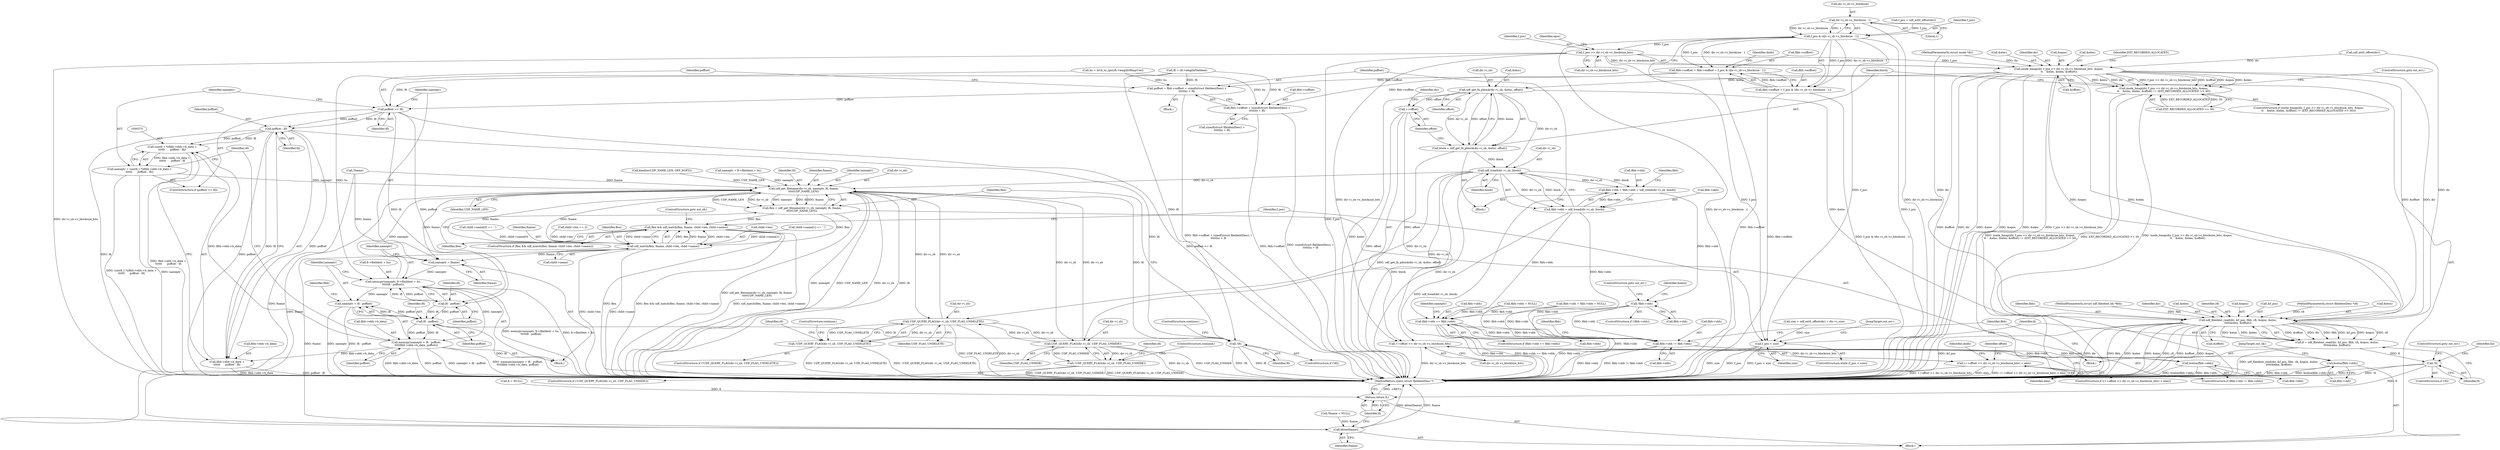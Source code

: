 digraph "0_linux_0e5cc9a40ada6046e6bc3bdfcd0c0d7e4b706b14_0@pointer" {
"1000186" [label="(Call,dir->i_sb->s_blocksize - 1)"];
"1000184" [label="(Call,f_pos & (dir->i_sb->s_blocksize - 1))"];
"1000176" [label="(Call,fibh->soffset = fibh->eoffset = f_pos & (dir->i_sb->s_blocksize - 1))"];
"1000356" [label="(Call,poffset = fibh->soffset + sizeof(struct fileIdentDesc) +\n\t\t\t\t\tliu + lfi)"];
"1000369" [label="(Call,poffset >= lfi)"];
"1000382" [label="(Call,poffset - lfi)"];
"1000374" [label="(Call,(uint8_t *)(fibh->ebh->b_data +\n\t\t\t\t\t\t      poffset - lfi))"];
"1000372" [label="(Call,nameptr = (uint8_t *)(fibh->ebh->b_data +\n\t\t\t\t\t\t      poffset - lfi))"];
"1000461" [label="(Call,udf_get_filename(dir->i_sb, nameptr, lfi, fname,\n\t\t\t\t\tUDF_NAME_LEN))"];
"1000387" [label="(Call,nameptr = fname)"];
"1000390" [label="(Call,memcpy(nameptr, fi->fileIdent + liu,\n\t\t\t\t\tlfi - poffset))"];
"1000400" [label="(Call,memcpy(nameptr + lfi - poffset,\n\t\t\t\t\tfibh->ebh->b_data, poffset))"];
"1000376" [label="(Call,fibh->ebh->b_data +\n\t\t\t\t\t\t      poffset - lfi)"];
"1000401" [label="(Call,nameptr + lfi - poffset)"];
"1000423" [label="(Call,UDF_QUERY_FLAG(dir->i_sb, UDF_FLAG_UNDELETE))"];
"1000422" [label="(Call,!UDF_QUERY_FLAG(dir->i_sb, UDF_FLAG_UNDELETE))"];
"1000440" [label="(Call,UDF_QUERY_FLAG(dir->i_sb, UDF_FLAG_UNHIDE))"];
"1000439" [label="(Call,!UDF_QUERY_FLAG(dir->i_sb, UDF_FLAG_UNHIDE))"];
"1000459" [label="(Call,flen = udf_get_filename(dir->i_sb, nameptr, lfi, fname,\n\t\t\t\t\tUDF_NAME_LEN))"];
"1000470" [label="(Call,flen && udf_match(flen, fname, child->len, child->name))"];
"1000472" [label="(Call,udf_match(flen, fname, child->len, child->name))"];
"1000507" [label="(Call,kfree(fname))"];
"1000456" [label="(Call,!lfi)"];
"1000397" [label="(Call,lfi - poffset)"];
"1000403" [label="(Call,lfi - poffset)"];
"1000358" [label="(Call,fibh->soffset + sizeof(struct fileIdentDesc) +\n\t\t\t\t\tliu + lfi)"];
"1000180" [label="(Call,fibh->eoffset = f_pos & (dir->i_sb->s_blocksize - 1))"];
"1000204" [label="(Call,f_pos >> dir->i_sb->s_blocksize_bits)"];
"1000202" [label="(Call,inode_bmap(dir, f_pos >> dir->i_sb->s_blocksize_bits, &epos,\n\t\t    &eloc, &elen, &offset))"];
"1000201" [label="(Call,inode_bmap(dir, f_pos >> dir->i_sb->s_blocksize_bits, &epos,\n\t\t    &eloc, &elen, &offset) != (EXT_RECORDED_ALLOCATED >> 30))"];
"1000225" [label="(Call,udf_get_lb_pblock(dir->i_sb, &eloc, offset))"];
"1000223" [label="(Call,block = udf_get_lb_pblock(dir->i_sb, &eloc, offset))"];
"1000281" [label="(Call,udf_tread(dir->i_sb, block))"];
"1000273" [label="(Call,fibh->sbh = fibh->ebh = udf_tread(dir->i_sb, block))"];
"1000287" [label="(Call,!fibh->sbh)"];
"1000338" [label="(Call,fibh->sbh == fibh->ebh)"];
"1000487" [label="(Call,fibh->sbh != fibh->ebh)"];
"1000494" [label="(Call,brelse(fibh->ebh))"];
"1000498" [label="(Call,brelse(fibh->sbh))"];
"1000277" [label="(Call,fibh->ebh = udf_tread(dir->i_sb, block))"];
"1000235" [label="(Call,++offset)"];
"1000234" [label="(Call,++offset << dir->i_sb->s_blocksize_bits)"];
"1000233" [label="(Call,(++offset << dir->i_sb->s_blocksize_bits) < elen)"];
"1000308" [label="(Call,udf_fileident_read(dir, &f_pos, fibh, cfi, &epos, &eloc,\n\t\t\t\t\t&elen, &offset))"];
"1000306" [label="(Call,fi = udf_fileident_read(dir, &f_pos, fibh, cfi, &epos, &eloc,\n\t\t\t\t\t&elen, &offset))"];
"1000323" [label="(Call,!fi)"];
"1000509" [label="(Return,return fi;)"];
"1000302" [label="(Call,f_pos < size)"];
"1000423" [label="(Call,UDF_QUERY_FLAG(dir->i_sb, UDF_FLAG_UNDELETE))"];
"1000135" [label="(Call,child->len == 2)"];
"1000219" [label="(Call,EXT_RECORDED_ALLOCATED >> 30)"];
"1000274" [label="(Call,fibh->sbh)"];
"1000357" [label="(Identifier,poffset)"];
"1000163" [label="(Call,f_pos = udf_ext0_offset(dir))"];
"1000461" [label="(Call,udf_get_filename(dir->i_sb, nameptr, lfi, fname,\n\t\t\t\t\tUDF_NAME_LEN))"];
"1000422" [label="(Call,!UDF_QUERY_FLAG(dir->i_sb, UDF_FLAG_UNDELETE))"];
"1000478" [label="(Call,child->name)"];
"1000371" [label="(Identifier,lfi)"];
"1000384" [label="(Identifier,lfi)"];
"1000392" [label="(Call,fi->fileIdent + liu)"];
"1000482" [label="(JumpTarget,out_err:)"];
"1000320" [label="(Call,&offset)"];
"1000303" [label="(Identifier,f_pos)"];
"1000213" [label="(Call,&eloc)"];
"1000176" [label="(Call,fibh->soffset = fibh->eoffset = f_pos & (dir->i_sb->s_blocksize - 1))"];
"1000406" [label="(Call,fibh->ebh->b_data)"];
"1000199" [label="(Block,)"];
"1000498" [label="(Call,brelse(fibh->sbh))"];
"1000232" [label="(ControlStructure,if ((++offset << dir->i_sb->s_blocksize_bits) < elen))"];
"1000192" [label="(Literal,1)"];
"1000229" [label="(Call,&eloc)"];
"1000291" [label="(ControlStructure,goto out_err;)"];
"1000165" [label="(Call,udf_ext0_offset(dir))"];
"1000377" [label="(Call,fibh->ebh->b_data)"];
"1000473" [label="(Identifier,flen)"];
"1000281" [label="(Call,udf_tread(dir->i_sb, block))"];
"1000439" [label="(Call,!UDF_QUERY_FLAG(dir->i_sb, UDF_FLAG_UNHIDE))"];
"1000196" [label="(Identifier,dinfo)"];
"1000391" [label="(Identifier,nameptr)"];
"1000304" [label="(Identifier,size)"];
"1000440" [label="(Call,UDF_QUERY_FLAG(dir->i_sb, UDF_FLAG_UNHIDE))"];
"1000390" [label="(Call,memcpy(nameptr, fi->fileIdent + liu,\n\t\t\t\t\tlfi - poffset))"];
"1000471" [label="(Identifier,flen)"];
"1000398" [label="(Identifier,lfi)"];
"1000282" [label="(Call,dir->i_sb)"];
"1000239" [label="(Identifier,dir)"];
"1000312" [label="(Identifier,fibh)"];
"1000278" [label="(Call,fibh->ebh)"];
"1000469" [label="(ControlStructure,if (flen && udf_match(flen, fname, child->len, child->name)))"];
"1000222" [label="(ControlStructure,goto out_err;)"];
"1000369" [label="(Call,poffset >= lfi)"];
"1000186" [label="(Call,dir->i_sb->s_blocksize - 1)"];
"1000487" [label="(Call,fibh->sbh != fibh->ebh)"];
"1000327" [label="(Identifier,liu)"];
"1000438" [label="(ControlStructure,if (!UDF_QUERY_FLAG(dir->i_sb, UDF_FLAG_UNHIDE)))"];
"1000212" [label="(Identifier,epos)"];
"1000356" [label="(Call,poffset = fibh->soffset + sizeof(struct fileIdentDesc) +\n\t\t\t\t\tliu + lfi)"];
"1000508" [label="(Identifier,fname)"];
"1000495" [label="(Call,fibh->ebh)"];
"1000306" [label="(Call,fi = udf_fileident_read(dir, &f_pos, fibh, cfi, &epos, &eloc,\n\t\t\t\t\t&elen, &offset))"];
"1000293" [label="(Identifier,fname)"];
"1000185" [label="(Identifier,f_pos)"];
"1000382" [label="(Call,poffset - lfi)"];
"1000374" [label="(Call,(uint8_t *)(fibh->ebh->b_data +\n\t\t\t\t\t\t      poffset - lfi))"];
"1000104" [label="(MethodParameterIn,struct udf_fileident_bh *fibh)"];
"1000373" [label="(Identifier,nameptr)"];
"1000288" [label="(Call,fibh->sbh)"];
"1000475" [label="(Call,child->len)"];
"1000294" [label="(Call,kmalloc(UDF_NAME_LEN, GFP_NOFS))"];
"1000177" [label="(Call,fibh->soffset)"];
"1000376" [label="(Call,fibh->ebh->b_data +\n\t\t\t\t\t\t      poffset - lfi)"];
"1000277" [label="(Call,fibh->ebh = udf_tread(dir->i_sb, block))"];
"1000499" [label="(Call,fibh->sbh)"];
"1000286" [label="(ControlStructure,if (!fibh->sbh))"];
"1000148" [label="(Call,child->name[1] == '.')"];
"1000203" [label="(Identifier,dir)"];
"1000211" [label="(Call,&epos)"];
"1000339" [label="(Call,fibh->sbh)"];
"1000236" [label="(Identifier,offset)"];
"1000309" [label="(Identifier,dir)"];
"1000456" [label="(Call,!lfi)"];
"1000167" [label="(Call,fibh->sbh = fibh->ebh = NULL)"];
"1000468" [label="(Identifier,UDF_NAME_LEN)"];
"1000205" [label="(Identifier,f_pos)"];
"1000318" [label="(Call,&elen)"];
"1000510" [label="(Identifier,fi)"];
"1000323" [label="(Call,!fi)"];
"1000427" [label="(Identifier,UDF_FLAG_UNDELETE)"];
"1000184" [label="(Call,f_pos & (dir->i_sb->s_blocksize - 1))"];
"1000411" [label="(Identifier,poffset)"];
"1000307" [label="(Identifier,fi)"];
"1000359" [label="(Call,fibh->soffset)"];
"1000346" [label="(Call,nameptr = fi->fileIdent + liu)"];
"1000141" [label="(Call,child->name[0] == '.')"];
"1000233" [label="(Call,(++offset << dir->i_sb->s_blocksize_bits) < elen)"];
"1000399" [label="(Identifier,poffset)"];
"1000313" [label="(Identifier,cfi)"];
"1000287" [label="(Call,!fibh->sbh)"];
"1000488" [label="(Call,fibh->sbh)"];
"1000332" [label="(Call,lfi = cfi->lengthFileIdent)"];
"1000235" [label="(Call,++offset)"];
"1000237" [label="(Call,dir->i_sb->s_blocksize_bits)"];
"1000421" [label="(ControlStructure,if (!UDF_QUERY_FLAG(dir->i_sb, UDF_FLAG_UNDELETE)))"];
"1000298" [label="(Call,!fname)"];
"1000483" [label="(Call,fi = NULL)"];
"1000474" [label="(Identifier,fname)"];
"1000231" [label="(Identifier,offset)"];
"1000387" [label="(Call,nameptr = fname)"];
"1000342" [label="(Call,fibh->ebh)"];
"1000217" [label="(Call,&offset)"];
"1000354" [label="(Block,)"];
"1000507" [label="(Call,kfree(fname))"];
"1000403" [label="(Call,lfi - poffset)"];
"1000224" [label="(Identifier,block)"];
"1000401" [label="(Call,nameptr + lfi - poffset)"];
"1000324" [label="(Identifier,fi)"];
"1000470" [label="(Call,flen && udf_match(flen, fname, child->len, child->name))"];
"1000457" [label="(Identifier,lfi)"];
"1000494" [label="(Call,brelse(fibh->ebh))"];
"1000370" [label="(Identifier,poffset)"];
"1000302" [label="(Call,f_pos < size)"];
"1000225" [label="(Call,udf_get_lb_pblock(dir->i_sb, &eloc, offset))"];
"1000187" [label="(Call,dir->i_sb->s_blocksize)"];
"1000215" [label="(Call,&elen)"];
"1000115" [label="(Call,*fname = NULL)"];
"1000424" [label="(Call,dir->i_sb)"];
"1000481" [label="(ControlStructure,goto out_ok;)"];
"1000201" [label="(Call,inode_bmap(dir, f_pos >> dir->i_sb->s_blocksize_bits, &epos,\n\t\t    &eloc, &elen, &offset) != (EXT_RECORDED_ALLOCATED >> 30))"];
"1000496" [label="(Identifier,fibh)"];
"1000247" [label="(Identifier,dinfo)"];
"1000450" [label="(Identifier,cfi)"];
"1000458" [label="(ControlStructure,continue;)"];
"1000358" [label="(Call,fibh->soffset + sizeof(struct fileIdentDesc) +\n\t\t\t\t\tliu + lfi)"];
"1000445" [label="(ControlStructure,continue;)"];
"1000181" [label="(Call,fibh->eoffset)"];
"1000200" [label="(ControlStructure,if (inode_bmap(dir, f_pos >> dir->i_sb->s_blocksize_bits, &epos,\n\t\t    &eloc, &elen, &offset) != (EXT_RECORDED_ALLOCATED >> 30)))"];
"1000314" [label="(Call,&epos)"];
"1000338" [label="(Call,fibh->sbh == fibh->ebh)"];
"1000472" [label="(Call,udf_match(flen, fname, child->len, child->name))"];
"1000322" [label="(ControlStructure,if (!fi))"];
"1000206" [label="(Call,dir->i_sb->s_blocksize_bits)"];
"1000310" [label="(Call,&f_pos)"];
"1000466" [label="(Identifier,lfi)"];
"1000467" [label="(Identifier,fname)"];
"1000220" [label="(Identifier,EXT_RECORDED_ALLOCATED)"];
"1000325" [label="(ControlStructure,goto out_err;)"];
"1000180" [label="(Call,fibh->eoffset = f_pos & (dir->i_sb->s_blocksize - 1))"];
"1000223" [label="(Call,block = udf_get_lb_pblock(dir->i_sb, &eloc, offset))"];
"1000509" [label="(Return,return fi;)"];
"1000460" [label="(Identifier,flen)"];
"1000234" [label="(Call,++offset << dir->i_sb->s_blocksize_bits)"];
"1000388" [label="(Identifier,nameptr)"];
"1000202" [label="(Call,inode_bmap(dir, f_pos >> dir->i_sb->s_blocksize_bits, &epos,\n\t\t    &eloc, &elen, &offset))"];
"1000486" [label="(ControlStructure,if (fibh->sbh != fibh->ebh))"];
"1000459" [label="(Call,flen = udf_get_filename(dir->i_sb, nameptr, lfi, fname,\n\t\t\t\t\tUDF_NAME_LEN))"];
"1000491" [label="(Call,fibh->ebh)"];
"1000397" [label="(Call,lfi - poffset)"];
"1000273" [label="(Call,fibh->sbh = fibh->ebh = udf_tread(dir->i_sb, block))"];
"1000326" [label="(Call,liu = le16_to_cpu(cfi->lengthOfImpUse))"];
"1000386" [label="(Block,)"];
"1000433" [label="(Identifier,cfi)"];
"1000155" [label="(Call,size = udf_ext0_offset(dir) + dir->i_size)"];
"1000271" [label="(Identifier,offset)"];
"1000416" [label="(Identifier,cfi)"];
"1000465" [label="(Identifier,nameptr)"];
"1000204" [label="(Call,f_pos >> dir->i_sb->s_blocksize_bits)"];
"1000500" [label="(Identifier,fibh)"];
"1000402" [label="(Identifier,nameptr)"];
"1000444" [label="(Identifier,UDF_FLAG_UNHIDE)"];
"1000383" [label="(Identifier,poffset)"];
"1000242" [label="(Identifier,elen)"];
"1000511" [label="(MethodReturn,static struct fileIdentDesc *)"];
"1000502" [label="(JumpTarget,out_ok:)"];
"1000389" [label="(Identifier,fname)"];
"1000102" [label="(MethodParameterIn,struct inode *dir)"];
"1000372" [label="(Call,nameptr = (uint8_t *)(fibh->ebh->b_data +\n\t\t\t\t\t\t      poffset - lfi))"];
"1000305" [label="(Block,)"];
"1000289" [label="(Identifier,fibh)"];
"1000404" [label="(Identifier,lfi)"];
"1000462" [label="(Call,dir->i_sb)"];
"1000428" [label="(ControlStructure,continue;)"];
"1000301" [label="(ControlStructure,while (f_pos < size))"];
"1000400" [label="(Call,memcpy(nameptr + lfi - poffset,\n\t\t\t\t\tfibh->ebh->b_data, poffset))"];
"1000408" [label="(Identifier,fibh)"];
"1000308" [label="(Call,udf_fileident_read(dir, &f_pos, fibh, cfi, &epos, &eloc,\n\t\t\t\t\t&elen, &offset))"];
"1000337" [label="(ControlStructure,if (fibh->sbh == fibh->ebh))"];
"1000347" [label="(Identifier,nameptr)"];
"1000105" [label="(MethodParameterIn,struct fileIdentDesc *cfi)"];
"1000285" [label="(Identifier,block)"];
"1000316" [label="(Call,&eloc)"];
"1000106" [label="(Block,)"];
"1000226" [label="(Call,dir->i_sb)"];
"1000171" [label="(Call,fibh->ebh = NULL)"];
"1000362" [label="(Call,sizeof(struct fileIdentDesc) +\n\t\t\t\t\tliu + lfi)"];
"1000441" [label="(Call,dir->i_sb)"];
"1000368" [label="(ControlStructure,if (poffset >= lfi))"];
"1000455" [label="(ControlStructure,if (!lfi))"];
"1000405" [label="(Identifier,poffset)"];
"1000186" -> "1000184"  [label="AST: "];
"1000186" -> "1000192"  [label="CFG: "];
"1000187" -> "1000186"  [label="AST: "];
"1000192" -> "1000186"  [label="AST: "];
"1000184" -> "1000186"  [label="CFG: "];
"1000186" -> "1000511"  [label="DDG: dir->i_sb->s_blocksize"];
"1000186" -> "1000184"  [label="DDG: dir->i_sb->s_blocksize"];
"1000186" -> "1000184"  [label="DDG: 1"];
"1000184" -> "1000180"  [label="AST: "];
"1000185" -> "1000184"  [label="AST: "];
"1000180" -> "1000184"  [label="CFG: "];
"1000184" -> "1000511"  [label="DDG: dir->i_sb->s_blocksize - 1"];
"1000184" -> "1000511"  [label="DDG: f_pos"];
"1000184" -> "1000176"  [label="DDG: f_pos"];
"1000184" -> "1000176"  [label="DDG: dir->i_sb->s_blocksize - 1"];
"1000184" -> "1000180"  [label="DDG: f_pos"];
"1000184" -> "1000180"  [label="DDG: dir->i_sb->s_blocksize - 1"];
"1000163" -> "1000184"  [label="DDG: f_pos"];
"1000184" -> "1000204"  [label="DDG: f_pos"];
"1000184" -> "1000302"  [label="DDG: f_pos"];
"1000176" -> "1000106"  [label="AST: "];
"1000176" -> "1000180"  [label="CFG: "];
"1000177" -> "1000176"  [label="AST: "];
"1000180" -> "1000176"  [label="AST: "];
"1000196" -> "1000176"  [label="CFG: "];
"1000176" -> "1000511"  [label="DDG: fibh->soffset"];
"1000180" -> "1000176"  [label="DDG: fibh->eoffset"];
"1000176" -> "1000356"  [label="DDG: fibh->soffset"];
"1000176" -> "1000358"  [label="DDG: fibh->soffset"];
"1000356" -> "1000354"  [label="AST: "];
"1000356" -> "1000358"  [label="CFG: "];
"1000357" -> "1000356"  [label="AST: "];
"1000358" -> "1000356"  [label="AST: "];
"1000370" -> "1000356"  [label="CFG: "];
"1000356" -> "1000511"  [label="DDG: fibh->soffset + sizeof(struct fileIdentDesc) +\n\t\t\t\t\tliu + lfi"];
"1000326" -> "1000356"  [label="DDG: liu"];
"1000332" -> "1000356"  [label="DDG: lfi"];
"1000356" -> "1000369"  [label="DDG: poffset"];
"1000369" -> "1000368"  [label="AST: "];
"1000369" -> "1000371"  [label="CFG: "];
"1000370" -> "1000369"  [label="AST: "];
"1000371" -> "1000369"  [label="AST: "];
"1000373" -> "1000369"  [label="CFG: "];
"1000388" -> "1000369"  [label="CFG: "];
"1000369" -> "1000511"  [label="DDG: poffset >= lfi"];
"1000332" -> "1000369"  [label="DDG: lfi"];
"1000369" -> "1000382"  [label="DDG: poffset"];
"1000369" -> "1000382"  [label="DDG: lfi"];
"1000369" -> "1000397"  [label="DDG: lfi"];
"1000369" -> "1000397"  [label="DDG: poffset"];
"1000382" -> "1000376"  [label="AST: "];
"1000382" -> "1000384"  [label="CFG: "];
"1000383" -> "1000382"  [label="AST: "];
"1000384" -> "1000382"  [label="AST: "];
"1000376" -> "1000382"  [label="CFG: "];
"1000382" -> "1000511"  [label="DDG: poffset"];
"1000382" -> "1000511"  [label="DDG: lfi"];
"1000382" -> "1000374"  [label="DDG: poffset"];
"1000382" -> "1000374"  [label="DDG: lfi"];
"1000382" -> "1000376"  [label="DDG: poffset"];
"1000382" -> "1000376"  [label="DDG: lfi"];
"1000382" -> "1000456"  [label="DDG: lfi"];
"1000374" -> "1000372"  [label="AST: "];
"1000374" -> "1000376"  [label="CFG: "];
"1000375" -> "1000374"  [label="AST: "];
"1000376" -> "1000374"  [label="AST: "];
"1000372" -> "1000374"  [label="CFG: "];
"1000374" -> "1000511"  [label="DDG: fibh->ebh->b_data +\n\t\t\t\t\t\t      poffset - lfi"];
"1000374" -> "1000372"  [label="DDG: fibh->ebh->b_data +\n\t\t\t\t\t\t      poffset - lfi"];
"1000400" -> "1000374"  [label="DDG: fibh->ebh->b_data"];
"1000372" -> "1000368"  [label="AST: "];
"1000373" -> "1000372"  [label="AST: "];
"1000416" -> "1000372"  [label="CFG: "];
"1000372" -> "1000511"  [label="DDG: nameptr"];
"1000372" -> "1000511"  [label="DDG: (uint8_t *)(fibh->ebh->b_data +\n\t\t\t\t\t\t      poffset - lfi)"];
"1000372" -> "1000461"  [label="DDG: nameptr"];
"1000461" -> "1000459"  [label="AST: "];
"1000461" -> "1000468"  [label="CFG: "];
"1000462" -> "1000461"  [label="AST: "];
"1000465" -> "1000461"  [label="AST: "];
"1000466" -> "1000461"  [label="AST: "];
"1000467" -> "1000461"  [label="AST: "];
"1000468" -> "1000461"  [label="AST: "];
"1000459" -> "1000461"  [label="CFG: "];
"1000461" -> "1000511"  [label="DDG: nameptr"];
"1000461" -> "1000511"  [label="DDG: UDF_NAME_LEN"];
"1000461" -> "1000511"  [label="DDG: dir->i_sb"];
"1000461" -> "1000511"  [label="DDG: lfi"];
"1000461" -> "1000387"  [label="DDG: fname"];
"1000461" -> "1000423"  [label="DDG: dir->i_sb"];
"1000461" -> "1000440"  [label="DDG: dir->i_sb"];
"1000461" -> "1000459"  [label="DDG: UDF_NAME_LEN"];
"1000461" -> "1000459"  [label="DDG: dir->i_sb"];
"1000461" -> "1000459"  [label="DDG: nameptr"];
"1000461" -> "1000459"  [label="DDG: lfi"];
"1000461" -> "1000459"  [label="DDG: fname"];
"1000281" -> "1000461"  [label="DDG: dir->i_sb"];
"1000423" -> "1000461"  [label="DDG: dir->i_sb"];
"1000440" -> "1000461"  [label="DDG: dir->i_sb"];
"1000346" -> "1000461"  [label="DDG: nameptr"];
"1000390" -> "1000461"  [label="DDG: nameptr"];
"1000456" -> "1000461"  [label="DDG: lfi"];
"1000298" -> "1000461"  [label="DDG: fname"];
"1000472" -> "1000461"  [label="DDG: fname"];
"1000294" -> "1000461"  [label="DDG: UDF_NAME_LEN"];
"1000461" -> "1000472"  [label="DDG: fname"];
"1000461" -> "1000507"  [label="DDG: fname"];
"1000387" -> "1000386"  [label="AST: "];
"1000387" -> "1000389"  [label="CFG: "];
"1000388" -> "1000387"  [label="AST: "];
"1000389" -> "1000387"  [label="AST: "];
"1000391" -> "1000387"  [label="CFG: "];
"1000298" -> "1000387"  [label="DDG: fname"];
"1000472" -> "1000387"  [label="DDG: fname"];
"1000387" -> "1000390"  [label="DDG: nameptr"];
"1000390" -> "1000386"  [label="AST: "];
"1000390" -> "1000397"  [label="CFG: "];
"1000391" -> "1000390"  [label="AST: "];
"1000392" -> "1000390"  [label="AST: "];
"1000397" -> "1000390"  [label="AST: "];
"1000402" -> "1000390"  [label="CFG: "];
"1000390" -> "1000511"  [label="DDG: fi->fileIdent + liu"];
"1000390" -> "1000511"  [label="DDG: memcpy(nameptr, fi->fileIdent + liu,\n\t\t\t\t\tlfi - poffset)"];
"1000326" -> "1000390"  [label="DDG: liu"];
"1000397" -> "1000390"  [label="DDG: lfi"];
"1000397" -> "1000390"  [label="DDG: poffset"];
"1000390" -> "1000400"  [label="DDG: nameptr"];
"1000390" -> "1000401"  [label="DDG: nameptr"];
"1000400" -> "1000386"  [label="AST: "];
"1000400" -> "1000411"  [label="CFG: "];
"1000401" -> "1000400"  [label="AST: "];
"1000406" -> "1000400"  [label="AST: "];
"1000411" -> "1000400"  [label="AST: "];
"1000416" -> "1000400"  [label="CFG: "];
"1000400" -> "1000511"  [label="DDG: poffset"];
"1000400" -> "1000511"  [label="DDG: nameptr + lfi - poffset"];
"1000400" -> "1000511"  [label="DDG: memcpy(nameptr + lfi - poffset,\n\t\t\t\t\tfibh->ebh->b_data, poffset)"];
"1000400" -> "1000511"  [label="DDG: fibh->ebh->b_data"];
"1000400" -> "1000376"  [label="DDG: fibh->ebh->b_data"];
"1000403" -> "1000400"  [label="DDG: lfi"];
"1000403" -> "1000400"  [label="DDG: poffset"];
"1000377" -> "1000376"  [label="AST: "];
"1000376" -> "1000511"  [label="DDG: fibh->ebh->b_data"];
"1000376" -> "1000511"  [label="DDG: poffset - lfi"];
"1000401" -> "1000403"  [label="CFG: "];
"1000402" -> "1000401"  [label="AST: "];
"1000403" -> "1000401"  [label="AST: "];
"1000408" -> "1000401"  [label="CFG: "];
"1000401" -> "1000511"  [label="DDG: nameptr"];
"1000401" -> "1000511"  [label="DDG: lfi - poffset"];
"1000403" -> "1000401"  [label="DDG: lfi"];
"1000403" -> "1000401"  [label="DDG: poffset"];
"1000423" -> "1000422"  [label="AST: "];
"1000423" -> "1000427"  [label="CFG: "];
"1000424" -> "1000423"  [label="AST: "];
"1000427" -> "1000423"  [label="AST: "];
"1000422" -> "1000423"  [label="CFG: "];
"1000423" -> "1000511"  [label="DDG: UDF_FLAG_UNDELETE"];
"1000423" -> "1000511"  [label="DDG: dir->i_sb"];
"1000423" -> "1000422"  [label="DDG: dir->i_sb"];
"1000423" -> "1000422"  [label="DDG: UDF_FLAG_UNDELETE"];
"1000281" -> "1000423"  [label="DDG: dir->i_sb"];
"1000440" -> "1000423"  [label="DDG: dir->i_sb"];
"1000423" -> "1000440"  [label="DDG: dir->i_sb"];
"1000422" -> "1000421"  [label="AST: "];
"1000428" -> "1000422"  [label="CFG: "];
"1000433" -> "1000422"  [label="CFG: "];
"1000422" -> "1000511"  [label="DDG: UDF_QUERY_FLAG(dir->i_sb, UDF_FLAG_UNDELETE)"];
"1000422" -> "1000511"  [label="DDG: !UDF_QUERY_FLAG(dir->i_sb, UDF_FLAG_UNDELETE)"];
"1000440" -> "1000439"  [label="AST: "];
"1000440" -> "1000444"  [label="CFG: "];
"1000441" -> "1000440"  [label="AST: "];
"1000444" -> "1000440"  [label="AST: "];
"1000439" -> "1000440"  [label="CFG: "];
"1000440" -> "1000511"  [label="DDG: dir->i_sb"];
"1000440" -> "1000511"  [label="DDG: UDF_FLAG_UNHIDE"];
"1000440" -> "1000439"  [label="DDG: dir->i_sb"];
"1000440" -> "1000439"  [label="DDG: UDF_FLAG_UNHIDE"];
"1000281" -> "1000440"  [label="DDG: dir->i_sb"];
"1000439" -> "1000438"  [label="AST: "];
"1000445" -> "1000439"  [label="CFG: "];
"1000450" -> "1000439"  [label="CFG: "];
"1000439" -> "1000511"  [label="DDG: UDF_QUERY_FLAG(dir->i_sb, UDF_FLAG_UNHIDE)"];
"1000439" -> "1000511"  [label="DDG: !UDF_QUERY_FLAG(dir->i_sb, UDF_FLAG_UNHIDE)"];
"1000459" -> "1000305"  [label="AST: "];
"1000460" -> "1000459"  [label="AST: "];
"1000471" -> "1000459"  [label="CFG: "];
"1000459" -> "1000511"  [label="DDG: udf_get_filename(dir->i_sb, nameptr, lfi, fname,\n\t\t\t\t\tUDF_NAME_LEN)"];
"1000459" -> "1000470"  [label="DDG: flen"];
"1000459" -> "1000472"  [label="DDG: flen"];
"1000470" -> "1000469"  [label="AST: "];
"1000470" -> "1000471"  [label="CFG: "];
"1000470" -> "1000472"  [label="CFG: "];
"1000471" -> "1000470"  [label="AST: "];
"1000472" -> "1000470"  [label="AST: "];
"1000303" -> "1000470"  [label="CFG: "];
"1000481" -> "1000470"  [label="CFG: "];
"1000470" -> "1000511"  [label="DDG: udf_match(flen, fname, child->len, child->name)"];
"1000470" -> "1000511"  [label="DDG: flen"];
"1000470" -> "1000511"  [label="DDG: flen && udf_match(flen, fname, child->len, child->name)"];
"1000472" -> "1000470"  [label="DDG: flen"];
"1000472" -> "1000470"  [label="DDG: fname"];
"1000472" -> "1000470"  [label="DDG: child->len"];
"1000472" -> "1000470"  [label="DDG: child->name"];
"1000472" -> "1000478"  [label="CFG: "];
"1000473" -> "1000472"  [label="AST: "];
"1000474" -> "1000472"  [label="AST: "];
"1000475" -> "1000472"  [label="AST: "];
"1000478" -> "1000472"  [label="AST: "];
"1000472" -> "1000511"  [label="DDG: child->len"];
"1000472" -> "1000511"  [label="DDG: child->name"];
"1000135" -> "1000472"  [label="DDG: child->len"];
"1000141" -> "1000472"  [label="DDG: child->name[0]"];
"1000148" -> "1000472"  [label="DDG: child->name[1]"];
"1000472" -> "1000507"  [label="DDG: fname"];
"1000507" -> "1000106"  [label="AST: "];
"1000507" -> "1000508"  [label="CFG: "];
"1000508" -> "1000507"  [label="AST: "];
"1000510" -> "1000507"  [label="CFG: "];
"1000507" -> "1000511"  [label="DDG: kfree(fname)"];
"1000507" -> "1000511"  [label="DDG: fname"];
"1000298" -> "1000507"  [label="DDG: fname"];
"1000115" -> "1000507"  [label="DDG: fname"];
"1000456" -> "1000455"  [label="AST: "];
"1000456" -> "1000457"  [label="CFG: "];
"1000457" -> "1000456"  [label="AST: "];
"1000458" -> "1000456"  [label="CFG: "];
"1000460" -> "1000456"  [label="CFG: "];
"1000456" -> "1000511"  [label="DDG: lfi"];
"1000456" -> "1000511"  [label="DDG: !lfi"];
"1000332" -> "1000456"  [label="DDG: lfi"];
"1000403" -> "1000456"  [label="DDG: lfi"];
"1000397" -> "1000399"  [label="CFG: "];
"1000398" -> "1000397"  [label="AST: "];
"1000399" -> "1000397"  [label="AST: "];
"1000397" -> "1000403"  [label="DDG: lfi"];
"1000397" -> "1000403"  [label="DDG: poffset"];
"1000403" -> "1000405"  [label="CFG: "];
"1000404" -> "1000403"  [label="AST: "];
"1000405" -> "1000403"  [label="AST: "];
"1000403" -> "1000511"  [label="DDG: lfi"];
"1000358" -> "1000362"  [label="CFG: "];
"1000359" -> "1000358"  [label="AST: "];
"1000362" -> "1000358"  [label="AST: "];
"1000358" -> "1000511"  [label="DDG: sizeof(struct fileIdentDesc) +\n\t\t\t\t\tliu + lfi"];
"1000358" -> "1000511"  [label="DDG: fibh->soffset"];
"1000326" -> "1000358"  [label="DDG: liu"];
"1000332" -> "1000358"  [label="DDG: lfi"];
"1000181" -> "1000180"  [label="AST: "];
"1000180" -> "1000511"  [label="DDG: f_pos & (dir->i_sb->s_blocksize - 1)"];
"1000180" -> "1000511"  [label="DDG: fibh->eoffset"];
"1000204" -> "1000202"  [label="AST: "];
"1000204" -> "1000206"  [label="CFG: "];
"1000205" -> "1000204"  [label="AST: "];
"1000206" -> "1000204"  [label="AST: "];
"1000212" -> "1000204"  [label="CFG: "];
"1000204" -> "1000511"  [label="DDG: dir->i_sb->s_blocksize_bits"];
"1000204" -> "1000511"  [label="DDG: f_pos"];
"1000204" -> "1000202"  [label="DDG: f_pos"];
"1000204" -> "1000202"  [label="DDG: dir->i_sb->s_blocksize_bits"];
"1000204" -> "1000234"  [label="DDG: dir->i_sb->s_blocksize_bits"];
"1000204" -> "1000302"  [label="DDG: f_pos"];
"1000202" -> "1000201"  [label="AST: "];
"1000202" -> "1000217"  [label="CFG: "];
"1000203" -> "1000202"  [label="AST: "];
"1000211" -> "1000202"  [label="AST: "];
"1000213" -> "1000202"  [label="AST: "];
"1000215" -> "1000202"  [label="AST: "];
"1000217" -> "1000202"  [label="AST: "];
"1000220" -> "1000202"  [label="CFG: "];
"1000202" -> "1000511"  [label="DDG: &offset"];
"1000202" -> "1000511"  [label="DDG: dir"];
"1000202" -> "1000511"  [label="DDG: &eloc"];
"1000202" -> "1000511"  [label="DDG: &epos"];
"1000202" -> "1000511"  [label="DDG: &elen"];
"1000202" -> "1000511"  [label="DDG: f_pos >> dir->i_sb->s_blocksize_bits"];
"1000202" -> "1000201"  [label="DDG: f_pos >> dir->i_sb->s_blocksize_bits"];
"1000202" -> "1000201"  [label="DDG: &offset"];
"1000202" -> "1000201"  [label="DDG: &epos"];
"1000202" -> "1000201"  [label="DDG: &elen"];
"1000202" -> "1000201"  [label="DDG: &eloc"];
"1000202" -> "1000201"  [label="DDG: dir"];
"1000165" -> "1000202"  [label="DDG: dir"];
"1000102" -> "1000202"  [label="DDG: dir"];
"1000202" -> "1000225"  [label="DDG: &eloc"];
"1000202" -> "1000308"  [label="DDG: dir"];
"1000202" -> "1000308"  [label="DDG: &epos"];
"1000202" -> "1000308"  [label="DDG: &elen"];
"1000202" -> "1000308"  [label="DDG: &offset"];
"1000201" -> "1000200"  [label="AST: "];
"1000201" -> "1000219"  [label="CFG: "];
"1000219" -> "1000201"  [label="AST: "];
"1000222" -> "1000201"  [label="CFG: "];
"1000224" -> "1000201"  [label="CFG: "];
"1000201" -> "1000511"  [label="DDG: inode_bmap(dir, f_pos >> dir->i_sb->s_blocksize_bits, &epos,\n\t\t    &eloc, &elen, &offset) != (EXT_RECORDED_ALLOCATED >> 30)"];
"1000201" -> "1000511"  [label="DDG: EXT_RECORDED_ALLOCATED >> 30"];
"1000201" -> "1000511"  [label="DDG: inode_bmap(dir, f_pos >> dir->i_sb->s_blocksize_bits, &epos,\n\t\t    &eloc, &elen, &offset)"];
"1000219" -> "1000201"  [label="DDG: EXT_RECORDED_ALLOCATED"];
"1000219" -> "1000201"  [label="DDG: 30"];
"1000225" -> "1000223"  [label="AST: "];
"1000225" -> "1000231"  [label="CFG: "];
"1000226" -> "1000225"  [label="AST: "];
"1000229" -> "1000225"  [label="AST: "];
"1000231" -> "1000225"  [label="AST: "];
"1000223" -> "1000225"  [label="CFG: "];
"1000225" -> "1000511"  [label="DDG: &eloc"];
"1000225" -> "1000223"  [label="DDG: dir->i_sb"];
"1000225" -> "1000223"  [label="DDG: &eloc"];
"1000225" -> "1000223"  [label="DDG: offset"];
"1000225" -> "1000235"  [label="DDG: offset"];
"1000225" -> "1000281"  [label="DDG: dir->i_sb"];
"1000225" -> "1000308"  [label="DDG: &eloc"];
"1000223" -> "1000199"  [label="AST: "];
"1000224" -> "1000223"  [label="AST: "];
"1000236" -> "1000223"  [label="CFG: "];
"1000223" -> "1000511"  [label="DDG: udf_get_lb_pblock(dir->i_sb, &eloc, offset)"];
"1000223" -> "1000281"  [label="DDG: block"];
"1000281" -> "1000277"  [label="AST: "];
"1000281" -> "1000285"  [label="CFG: "];
"1000282" -> "1000281"  [label="AST: "];
"1000285" -> "1000281"  [label="AST: "];
"1000277" -> "1000281"  [label="CFG: "];
"1000281" -> "1000511"  [label="DDG: block"];
"1000281" -> "1000511"  [label="DDG: dir->i_sb"];
"1000281" -> "1000273"  [label="DDG: dir->i_sb"];
"1000281" -> "1000273"  [label="DDG: block"];
"1000281" -> "1000277"  [label="DDG: dir->i_sb"];
"1000281" -> "1000277"  [label="DDG: block"];
"1000273" -> "1000199"  [label="AST: "];
"1000273" -> "1000277"  [label="CFG: "];
"1000274" -> "1000273"  [label="AST: "];
"1000277" -> "1000273"  [label="AST: "];
"1000289" -> "1000273"  [label="CFG: "];
"1000277" -> "1000273"  [label="DDG: fibh->ebh"];
"1000273" -> "1000287"  [label="DDG: fibh->sbh"];
"1000287" -> "1000286"  [label="AST: "];
"1000287" -> "1000288"  [label="CFG: "];
"1000288" -> "1000287"  [label="AST: "];
"1000291" -> "1000287"  [label="CFG: "];
"1000293" -> "1000287"  [label="CFG: "];
"1000287" -> "1000511"  [label="DDG: !fibh->sbh"];
"1000287" -> "1000338"  [label="DDG: fibh->sbh"];
"1000287" -> "1000487"  [label="DDG: fibh->sbh"];
"1000338" -> "1000337"  [label="AST: "];
"1000338" -> "1000342"  [label="CFG: "];
"1000339" -> "1000338"  [label="AST: "];
"1000342" -> "1000338"  [label="AST: "];
"1000347" -> "1000338"  [label="CFG: "];
"1000357" -> "1000338"  [label="CFG: "];
"1000338" -> "1000511"  [label="DDG: fibh->sbh"];
"1000338" -> "1000511"  [label="DDG: fibh->sbh == fibh->ebh"];
"1000338" -> "1000511"  [label="DDG: fibh->ebh"];
"1000167" -> "1000338"  [label="DDG: fibh->sbh"];
"1000171" -> "1000338"  [label="DDG: fibh->ebh"];
"1000277" -> "1000338"  [label="DDG: fibh->ebh"];
"1000338" -> "1000487"  [label="DDG: fibh->sbh"];
"1000338" -> "1000487"  [label="DDG: fibh->ebh"];
"1000487" -> "1000486"  [label="AST: "];
"1000487" -> "1000491"  [label="CFG: "];
"1000488" -> "1000487"  [label="AST: "];
"1000491" -> "1000487"  [label="AST: "];
"1000496" -> "1000487"  [label="CFG: "];
"1000500" -> "1000487"  [label="CFG: "];
"1000487" -> "1000511"  [label="DDG: fibh->ebh"];
"1000487" -> "1000511"  [label="DDG: fibh->sbh != fibh->ebh"];
"1000167" -> "1000487"  [label="DDG: fibh->sbh"];
"1000171" -> "1000487"  [label="DDG: fibh->ebh"];
"1000277" -> "1000487"  [label="DDG: fibh->ebh"];
"1000487" -> "1000494"  [label="DDG: fibh->ebh"];
"1000487" -> "1000498"  [label="DDG: fibh->sbh"];
"1000494" -> "1000486"  [label="AST: "];
"1000494" -> "1000495"  [label="CFG: "];
"1000495" -> "1000494"  [label="AST: "];
"1000500" -> "1000494"  [label="CFG: "];
"1000494" -> "1000511"  [label="DDG: brelse(fibh->ebh)"];
"1000494" -> "1000511"  [label="DDG: fibh->ebh"];
"1000498" -> "1000106"  [label="AST: "];
"1000498" -> "1000499"  [label="CFG: "];
"1000499" -> "1000498"  [label="AST: "];
"1000502" -> "1000498"  [label="CFG: "];
"1000498" -> "1000511"  [label="DDG: brelse(fibh->sbh)"];
"1000498" -> "1000511"  [label="DDG: fibh->sbh"];
"1000278" -> "1000277"  [label="AST: "];
"1000277" -> "1000511"  [label="DDG: udf_tread(dir->i_sb, block)"];
"1000235" -> "1000234"  [label="AST: "];
"1000235" -> "1000236"  [label="CFG: "];
"1000236" -> "1000235"  [label="AST: "];
"1000239" -> "1000235"  [label="CFG: "];
"1000235" -> "1000511"  [label="DDG: offset"];
"1000235" -> "1000234"  [label="DDG: offset"];
"1000234" -> "1000233"  [label="AST: "];
"1000234" -> "1000237"  [label="CFG: "];
"1000237" -> "1000234"  [label="AST: "];
"1000242" -> "1000234"  [label="CFG: "];
"1000234" -> "1000511"  [label="DDG: dir->i_sb->s_blocksize_bits"];
"1000234" -> "1000233"  [label="DDG: dir->i_sb->s_blocksize_bits"];
"1000233" -> "1000232"  [label="AST: "];
"1000233" -> "1000242"  [label="CFG: "];
"1000242" -> "1000233"  [label="AST: "];
"1000247" -> "1000233"  [label="CFG: "];
"1000271" -> "1000233"  [label="CFG: "];
"1000233" -> "1000511"  [label="DDG: (++offset << dir->i_sb->s_blocksize_bits) < elen"];
"1000233" -> "1000511"  [label="DDG: ++offset << dir->i_sb->s_blocksize_bits"];
"1000233" -> "1000511"  [label="DDG: elen"];
"1000308" -> "1000306"  [label="AST: "];
"1000308" -> "1000320"  [label="CFG: "];
"1000309" -> "1000308"  [label="AST: "];
"1000310" -> "1000308"  [label="AST: "];
"1000312" -> "1000308"  [label="AST: "];
"1000313" -> "1000308"  [label="AST: "];
"1000314" -> "1000308"  [label="AST: "];
"1000316" -> "1000308"  [label="AST: "];
"1000318" -> "1000308"  [label="AST: "];
"1000320" -> "1000308"  [label="AST: "];
"1000306" -> "1000308"  [label="CFG: "];
"1000308" -> "1000511"  [label="DDG: &f_pos"];
"1000308" -> "1000511"  [label="DDG: dir"];
"1000308" -> "1000511"  [label="DDG: fibh"];
"1000308" -> "1000511"  [label="DDG: &elen"];
"1000308" -> "1000511"  [label="DDG: &eloc"];
"1000308" -> "1000511"  [label="DDG: cfi"];
"1000308" -> "1000511"  [label="DDG: &offset"];
"1000308" -> "1000511"  [label="DDG: &epos"];
"1000308" -> "1000306"  [label="DDG: &offset"];
"1000308" -> "1000306"  [label="DDG: dir"];
"1000308" -> "1000306"  [label="DDG: fibh"];
"1000308" -> "1000306"  [label="DDG: &f_pos"];
"1000308" -> "1000306"  [label="DDG: &epos"];
"1000308" -> "1000306"  [label="DDG: cfi"];
"1000308" -> "1000306"  [label="DDG: &eloc"];
"1000308" -> "1000306"  [label="DDG: &elen"];
"1000165" -> "1000308"  [label="DDG: dir"];
"1000102" -> "1000308"  [label="DDG: dir"];
"1000104" -> "1000308"  [label="DDG: fibh"];
"1000105" -> "1000308"  [label="DDG: cfi"];
"1000306" -> "1000305"  [label="AST: "];
"1000307" -> "1000306"  [label="AST: "];
"1000324" -> "1000306"  [label="CFG: "];
"1000306" -> "1000511"  [label="DDG: udf_fileident_read(dir, &f_pos, fibh, cfi, &epos, &eloc,\n\t\t\t\t\t&elen, &offset)"];
"1000306" -> "1000323"  [label="DDG: fi"];
"1000323" -> "1000322"  [label="AST: "];
"1000323" -> "1000324"  [label="CFG: "];
"1000324" -> "1000323"  [label="AST: "];
"1000325" -> "1000323"  [label="CFG: "];
"1000327" -> "1000323"  [label="CFG: "];
"1000323" -> "1000511"  [label="DDG: fi"];
"1000323" -> "1000511"  [label="DDG: !fi"];
"1000323" -> "1000509"  [label="DDG: fi"];
"1000509" -> "1000106"  [label="AST: "];
"1000509" -> "1000510"  [label="CFG: "];
"1000510" -> "1000509"  [label="AST: "];
"1000511" -> "1000509"  [label="CFG: "];
"1000509" -> "1000511"  [label="DDG: <RET>"];
"1000510" -> "1000509"  [label="DDG: fi"];
"1000483" -> "1000509"  [label="DDG: fi"];
"1000302" -> "1000301"  [label="AST: "];
"1000302" -> "1000304"  [label="CFG: "];
"1000303" -> "1000302"  [label="AST: "];
"1000304" -> "1000302"  [label="AST: "];
"1000307" -> "1000302"  [label="CFG: "];
"1000482" -> "1000302"  [label="CFG: "];
"1000302" -> "1000511"  [label="DDG: size"];
"1000302" -> "1000511"  [label="DDG: f_pos"];
"1000302" -> "1000511"  [label="DDG: f_pos < size"];
"1000155" -> "1000302"  [label="DDG: size"];
}
